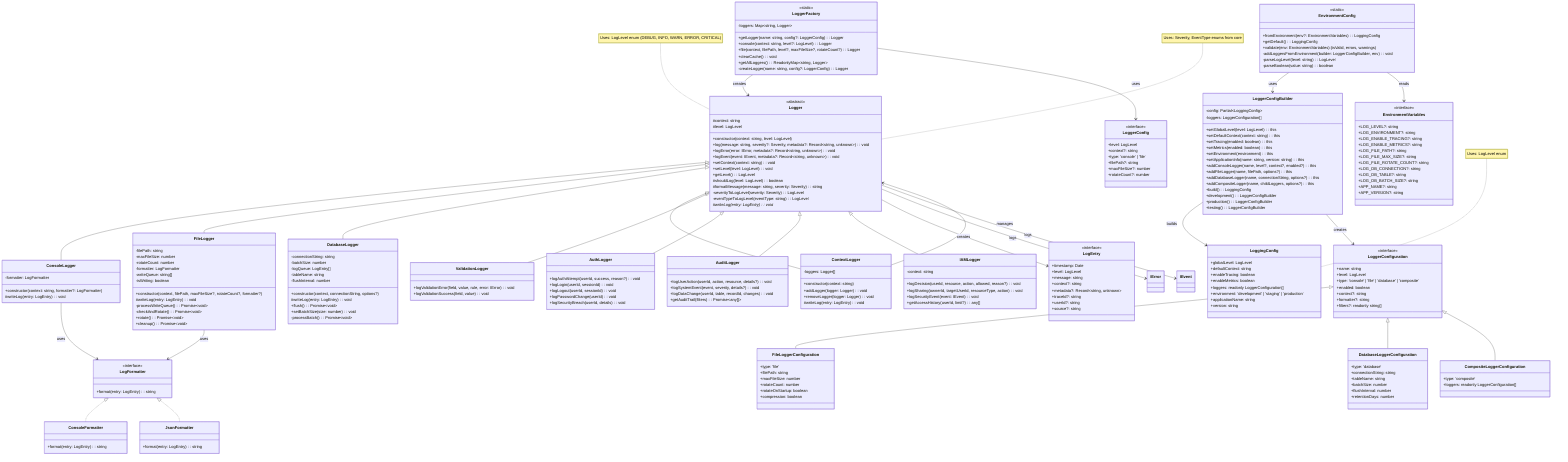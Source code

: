 classDiagram
    %% ===== ABSTRACT BASE LOGGER =====
    class Logger {
        <<abstract>>
        #context: string
        #level: LogLevel
        +constructor(context: string, level: LogLevel)
        +log(message: string, severity?: Severity, metadata?: Record~string, unknown~): void
        +logError(error: IError, metadata?: Record~string, unknown~): void
        +logEvent(event: IEvent, metadata?: Record~string, unknown~): void
        +setContext(context: string): void
        +setLevel(level: LogLevel): void
        +getLevel(): LogLevel
        #shouldLog(level: LogLevel): boolean
        #formatMessage(message: string, severity: Severity): string
        -severityToLogLevel(severity: Severity): LogLevel
        -eventTypeToLogLevel(eventType: string): LogLevel
        #writeLog(entry: LogEntry): void*
    }

    %% ===== LOG ENTRY & FORMATTER INTERFACES =====
    class LogEntry {
        <<interface>>
        +timestamp: Date
        +level: LogLevel
        +message: string
        +context?: string
        +metadata?: Record~string, unknown~
        +traceId?: string
        +userId?: string
        +source?: string
    }

    class LogFormatter {
        <<interface>>
        +format(entry: LogEntry): string
    }

    %% ===== CONCRETE LOGGER IMPLEMENTATIONS =====
    class ConsoleLogger {
        -formatter: LogFormatter
        +constructor(context: string, formatter?: LogFormatter)
        #writeLog(entry: LogEntry): void
    }

    class FileLogger {
        -filePath: string
        -maxFileSize: number
        -rotateCount: number
        -formatter: LogFormatter
        -writeQueue: string[]
        -isWriting: boolean
        +constructor(context, filePath, maxFileSize?, rotateCount?, formatter?)
        #writeLog(entry: LogEntry): void
        -processWriteQueue(): Promise~void~
        -checkAndRotate(): Promise~void~
        +rotate(): Promise~void~
        +cleanup(): Promise~void~
    }

    class DatabaseLogger {
        -connectionString: string
        -batchSize: number
        -logQueue: LogEntry[]
        -tableName: string
        -flushInterval: number
        +constructor(context, connectionString, options?)
        #writeLog(entry: LogEntry): void
        +flush(): Promise~void~
        +setBatchSize(size: number): void
        -processBatch(): Promise~void~
    }

    class ContextLogger {
        -loggers: Logger[]
        +constructor(context: string)
        +addLogger(logger: Logger): void
        +removeLogger(logger: Logger): void
        #writeLog(entry: LogEntry): void
    }

    %% ===== FORMATTER IMPLEMENTATIONS =====
    class ConsoleFormatter {
        +format(entry: LogEntry): string
    }

    class JsonFormatter {
        +format(entry: LogEntry): string
    }

    %% ===== LOGGER FACTORY =====
    class LoggerFactory {
        <<static>>
        -loggers: Map~string, Logger~
        +getLogger(name: string, config?: LoggerConfig): Logger
        +console(context: string, level?: LogLevel): Logger
        +file(context, filePath, level?, maxFileSize?, rotateCount?): Logger
        +clearCache(): void
        +getAllLoggers(): ReadonlyMap~string, Logger~
        -createLogger(name: string, config?: LoggerConfig): Logger
    }

    class LoggerConfig {
        <<interface>>
        +level: LogLevel
        +context?: string
        +type: 'console' | 'file'
        +filePath?: string
        +maxFileSize?: number
        +rotateCount?: number
    }

    %% ===== LOGGING CONFIGURATION =====
    class LoggingConfig {
        +globalLevel: LogLevel
        +defaultContext: string
        +enableTracing: boolean
        +enableMetrics: boolean
        +loggers: readonly LoggerConfiguration[]
        +environment: 'development' | 'staging' | 'production'
        +applicationName: string
        +version: string
    }

    class LoggerConfiguration {
        <<interface>>
        +name: string
        +level: LogLevel
        +type: 'console' | 'file' | 'database' | 'composite'
        +enabled: boolean
        +context?: string
        +formatter?: string
        +filters?: readonly string[]
    }

    class FileLoggerConfiguration {
        +type: 'file'
        +filePath: string
        +maxFileSize: number
        +rotateCount: number
        +rotateOnStartup: boolean
        +compression: boolean
    }

    class DatabaseLoggerConfiguration {
        +type: 'database'
        +connectionString: string
        +tableName: string
        +batchSize: number
        +flushInterval: number
        +retentionDays: number
    }

    class CompositeLoggerConfiguration {
        +type: 'composite'
        +loggers: readonly LoggerConfiguration[]
    }

    %% ===== LOGGER CONFIG BUILDER =====
    class LoggerConfigBuilder {
        -config: Partial~LoggingConfig~
        -loggers: LoggerConfiguration[]
        +setGlobalLevel(level: LogLevel): this
        +setDefaultContext(context: string): this
        +setTracing(enabled: boolean): this
        +setMetrics(enabled: boolean): this
        +setEnvironment(environment): this
        +setApplicationInfo(name: string, version: string): this
        +addConsoleLogger(name, level?, context?, enabled?): this
        +addFileLogger(name, filePath, options?): this
        +addDatabaseLogger(name, connectionString, options?): this
        +addCompositeLogger(name, childLoggers, options?): this
        +build(): LoggingConfig
        +development(): LoggerConfigBuilder
        +production(): LoggerConfigBuilder
        +testing(): LoggerConfigBuilder
    }

    %% ===== ENVIRONMENT CONFIG =====
    class EnvironmentConfig {
        <<static>>
        +fromEnvironment(env?: EnvironmentVariables): LoggingConfig
        +getDefault(): LoggingConfig
        +validate(env: EnvironmentVariables): (isValid, errors, warnings)
        -addLoggersFromEnvironment(builder: LoggerConfigBuilder, env): void
        -parseLogLevel(level: string): LogLevel
        -parseBoolean(value: string): boolean
    }

    class EnvironmentVariables {
        <<interface>>
        +LOG_LEVEL?: string
        +LOG_ENVIRONMENT?: string
        +LOG_ENABLE_TRACING?: string
        +LOG_ENABLE_METRICS?: string
        +LOG_FILE_PATH?: string
        +LOG_FILE_MAX_SIZE?: string
        +LOG_FILE_ROTATE_COUNT?: string
        +LOG_DB_CONNECTION?: string
        +LOG_DB_TABLE?: string
        +LOG_DB_BATCH_SIZE?: string
        +APP_NAME?: string
        +APP_VERSION?: string
    }

    %% ===== SPECIALIZED LOGGERS =====
    class ValidationLogger {
        +logValidationError(field, value, rule, error: IError): void
        +logValidationSuccess(field, value): void
    }

    class AuthLogger {
        +logAuthAttempt(userId, success, reason?): void
        +logLogin(userId, sessionId): void
        +logLogout(userId, sessionId): void
        +logPasswordChange(userId): void
        +logSecurityBreach(userId, details): void
    }

    class AuditLogger {
        +logUserAction(userId, action, resource, details?): void
        +logSystemEvent(event, severity, details?): void
        +logDataChange(userId, table, recordId, changes): void
        +getAuditTrail(filters): Promise~any[]~
    }

    class IAMLogger {
        -context: string
        +logDecision(userId, resource, action, allowed, reason?): void
        +logSharing(ownerId, targetUserId, resourceType, action): void
        +logSecurityEvent(event: IEvent): void
        +getAccessHistory(userId, limit?): any[]
    }

    %% ===== RELATIONSHIPS =====
    Logger <|-- ConsoleLogger
    Logger <|-- FileLogger
    Logger <|-- DatabaseLogger
    Logger <|-- ContextLogger
    Logger <|-- ValidationLogger
    Logger <|-- AuthLogger
    Logger <|-- AuditLogger
    Logger <|-- IAMLogger

    LogFormatter <|.. ConsoleFormatter
    LogFormatter <|.. JsonFormatter

    LoggerConfiguration <|-- FileLoggerConfiguration
    LoggerConfiguration <|-- DatabaseLoggerConfiguration
    LoggerConfiguration <|-- CompositeLoggerConfiguration

    ConsoleLogger --> LogFormatter : uses
    FileLogger --> LogFormatter : uses
    ContextLogger --> Logger : manages
    LoggerFactory --> Logger : creates
    LoggerFactory --> LoggerConfig : uses
    LoggerConfigBuilder --> LoggingConfig : builds
    LoggerConfigBuilder --> LoggerConfiguration : creates
    EnvironmentConfig --> LoggerConfigBuilder : uses
    EnvironmentConfig --> EnvironmentVariables : reads

    Logger --> LogEntry : creates
    Logger --> IError : logs
    Logger --> IEvent : logs

    %% ===== ENUM USAGE NOTES =====
    note for Logger "Uses: LogLevel enum (DEBUG, INFO, WARN, ERROR, CRITICAL)"
    note for Logger "Uses: Severity, EventType enums from core"
    note for LoggingConfig "Uses: LogLevel enum"